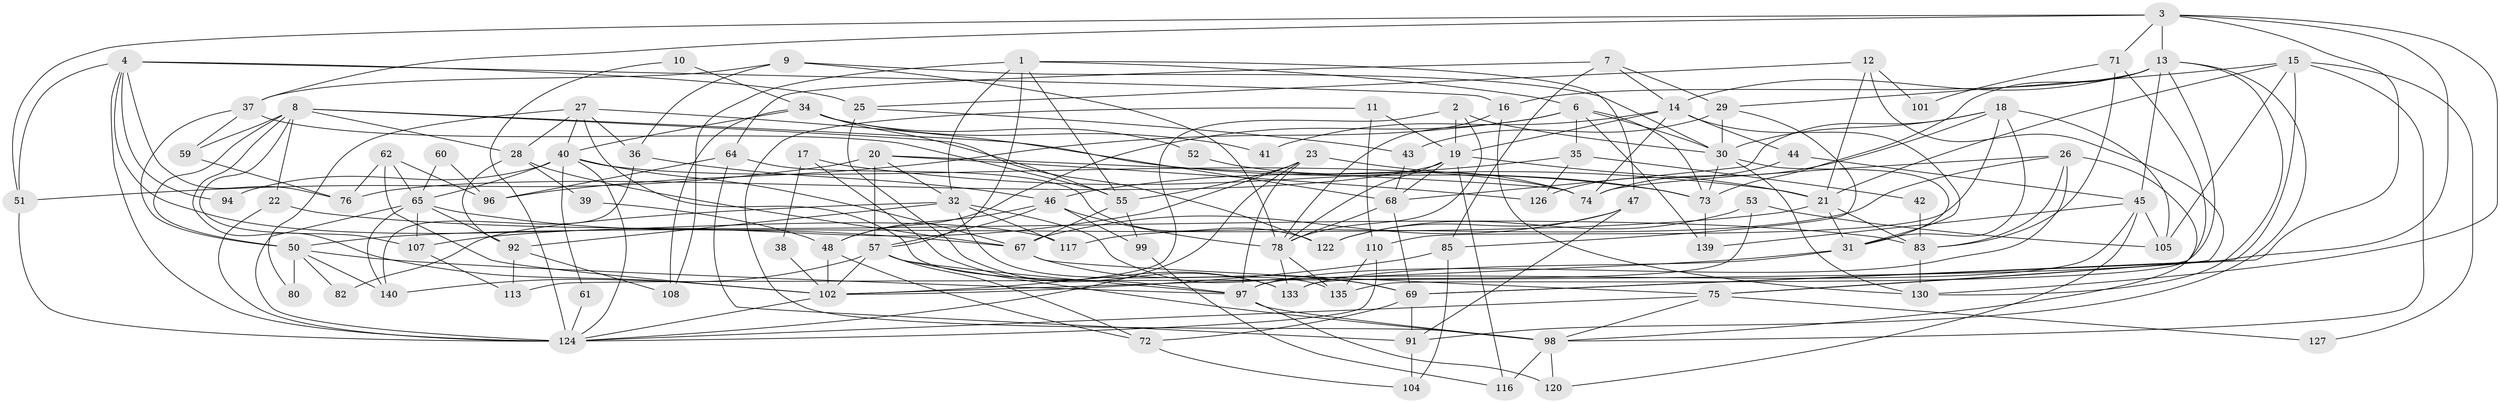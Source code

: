 // Generated by graph-tools (version 1.1) at 2025/23/03/03/25 07:23:56]
// undirected, 98 vertices, 234 edges
graph export_dot {
graph [start="1"]
  node [color=gray90,style=filled];
  1;
  2 [super="+77"];
  3 [super="+89"];
  4 [super="+5"];
  6 [super="+111"];
  7;
  8 [super="+84"];
  9 [super="+118"];
  10;
  11 [super="+58"];
  12;
  13 [super="+66"];
  14 [super="+131"];
  15 [super="+79"];
  16;
  17;
  18;
  19 [super="+33"];
  20;
  21;
  22 [super="+114"];
  23 [super="+24"];
  25;
  26 [super="+112"];
  27 [super="+103"];
  28 [super="+49"];
  29;
  30 [super="+137"];
  31 [super="+123"];
  32 [super="+56"];
  34;
  35;
  36;
  37;
  38;
  39;
  40 [super="+63"];
  41;
  42;
  43;
  44;
  45 [super="+132"];
  46 [super="+54"];
  47 [super="+88"];
  48 [super="+86"];
  50 [super="+95"];
  51 [super="+138"];
  52;
  53;
  55;
  57 [super="+81"];
  59 [super="+93"];
  60;
  61;
  62 [super="+100"];
  64;
  65 [super="+125"];
  67;
  68 [super="+90"];
  69 [super="+70"];
  71;
  72;
  73 [super="+119"];
  74 [super="+128"];
  75 [super="+134"];
  76;
  78 [super="+106"];
  80;
  82;
  83 [super="+87"];
  85;
  91;
  92;
  94;
  96;
  97;
  98 [super="+121"];
  99;
  101;
  102 [super="+109"];
  104;
  105;
  107 [super="+115"];
  108;
  110;
  113;
  116;
  117;
  120;
  122;
  124 [super="+129"];
  126;
  127;
  130 [super="+136"];
  133;
  135;
  139;
  140;
  1 -- 55;
  1 -- 57;
  1 -- 6;
  1 -- 47;
  1 -- 108;
  1 -- 32;
  2 -- 78;
  2 -- 19;
  2 -- 102;
  2 -- 30;
  3 -- 51;
  3 -- 71;
  3 -- 69;
  3 -- 13;
  3 -- 37;
  3 -- 130;
  3 -- 75;
  4 -- 25;
  4 -- 124;
  4 -- 16;
  4 -- 117;
  4 -- 76;
  4 -- 94;
  4 -- 51;
  6 -- 35;
  6 -- 48;
  6 -- 96;
  6 -- 139;
  6 -- 30;
  6 -- 73;
  7 -- 29;
  7 -- 85;
  7 -- 14;
  7 -- 64;
  8 -- 59;
  8 -- 73;
  8 -- 102;
  8 -- 107;
  8 -- 50;
  8 -- 22;
  8 -- 122;
  8 -- 28;
  9 -- 36;
  9 -- 30;
  9 -- 37;
  9 -- 78;
  10 -- 34;
  10 -- 124;
  11 -- 19;
  11 -- 98;
  11 -- 110;
  12 -- 25;
  12 -- 21;
  12 -- 75;
  12 -- 101;
  13 -- 130;
  13 -- 14 [weight=2];
  13 -- 91;
  13 -- 113;
  13 -- 16;
  13 -- 45;
  13 -- 73;
  14 -- 41;
  14 -- 19;
  14 -- 74;
  14 -- 44;
  14 -- 31;
  15 -- 29;
  15 -- 69;
  15 -- 98;
  15 -- 21;
  15 -- 105;
  15 -- 127;
  16 -- 78;
  16 -- 130;
  17 -- 133;
  17 -- 21;
  17 -- 38;
  18 -- 31;
  18 -- 30;
  18 -- 105;
  18 -- 110;
  18 -- 74;
  18 -- 68;
  19 -- 78;
  19 -- 76;
  19 -- 116;
  19 -- 21;
  19 -- 68;
  20 -- 74;
  20 -- 126;
  20 -- 51;
  20 -- 57;
  20 -- 32;
  21 -- 83;
  21 -- 50;
  21 -- 31;
  22 -- 124;
  22 -- 83;
  23 -- 55;
  23 -- 124;
  23 -- 107;
  23 -- 73;
  23 -- 97;
  25 -- 133;
  25 -- 43;
  26 -- 74;
  26 -- 117;
  26 -- 97;
  26 -- 83;
  26 -- 98;
  27 -- 28;
  27 -- 36;
  27 -- 40;
  27 -- 80;
  27 -- 97;
  27 -- 68;
  28 -- 92;
  28 -- 39;
  28 -- 67;
  29 -- 30;
  29 -- 85;
  29 -- 43;
  30 -- 130;
  30 -- 73;
  30 -- 31;
  31 -- 133;
  31 -- 102;
  32 -- 69;
  32 -- 82;
  32 -- 92;
  32 -- 117;
  32 -- 135;
  34 -- 40;
  34 -- 55;
  34 -- 41;
  34 -- 52;
  34 -- 108;
  35 -- 42;
  35 -- 126;
  35 -- 46;
  36 -- 140;
  36 -- 46;
  37 -- 55;
  37 -- 50;
  37 -- 59;
  38 -- 102;
  39 -- 48;
  40 -- 124;
  40 -- 67;
  40 -- 94;
  40 -- 61;
  40 -- 65;
  40 -- 74;
  42 -- 83;
  43 -- 68;
  44 -- 126;
  44 -- 45;
  45 -- 120;
  45 -- 105;
  45 -- 97;
  45 -- 139;
  46 -- 99;
  46 -- 48;
  46 -- 57;
  46 -- 78;
  47 -- 91;
  47 -- 122;
  47 -- 67;
  48 -- 72;
  48 -- 102;
  50 -- 80;
  50 -- 140;
  50 -- 97;
  50 -- 82;
  51 -- 124 [weight=2];
  52 -- 74;
  53 -- 105;
  53 -- 122;
  53 -- 133;
  55 -- 67;
  55 -- 99;
  57 -- 140;
  57 -- 98;
  57 -- 72;
  57 -- 97;
  57 -- 102;
  59 -- 76;
  60 -- 96;
  60 -- 65;
  61 -- 124;
  62 -- 76;
  62 -- 102;
  62 -- 96;
  62 -- 65;
  64 -- 91;
  64 -- 96;
  64 -- 122;
  65 -- 92;
  65 -- 124;
  65 -- 140;
  65 -- 67;
  65 -- 107;
  67 -- 75;
  67 -- 69;
  68 -- 69;
  68 -- 78;
  69 -- 72 [weight=2];
  69 -- 91;
  71 -- 135;
  71 -- 83;
  71 -- 101;
  72 -- 104;
  73 -- 139;
  75 -- 98;
  75 -- 127;
  75 -- 124;
  78 -- 135;
  78 -- 133;
  83 -- 130;
  85 -- 104;
  85 -- 102;
  91 -- 104;
  92 -- 108;
  92 -- 113;
  97 -- 98;
  97 -- 120;
  98 -- 116;
  98 -- 120;
  99 -- 116;
  102 -- 124;
  107 -- 113;
  110 -- 124;
  110 -- 135;
}
